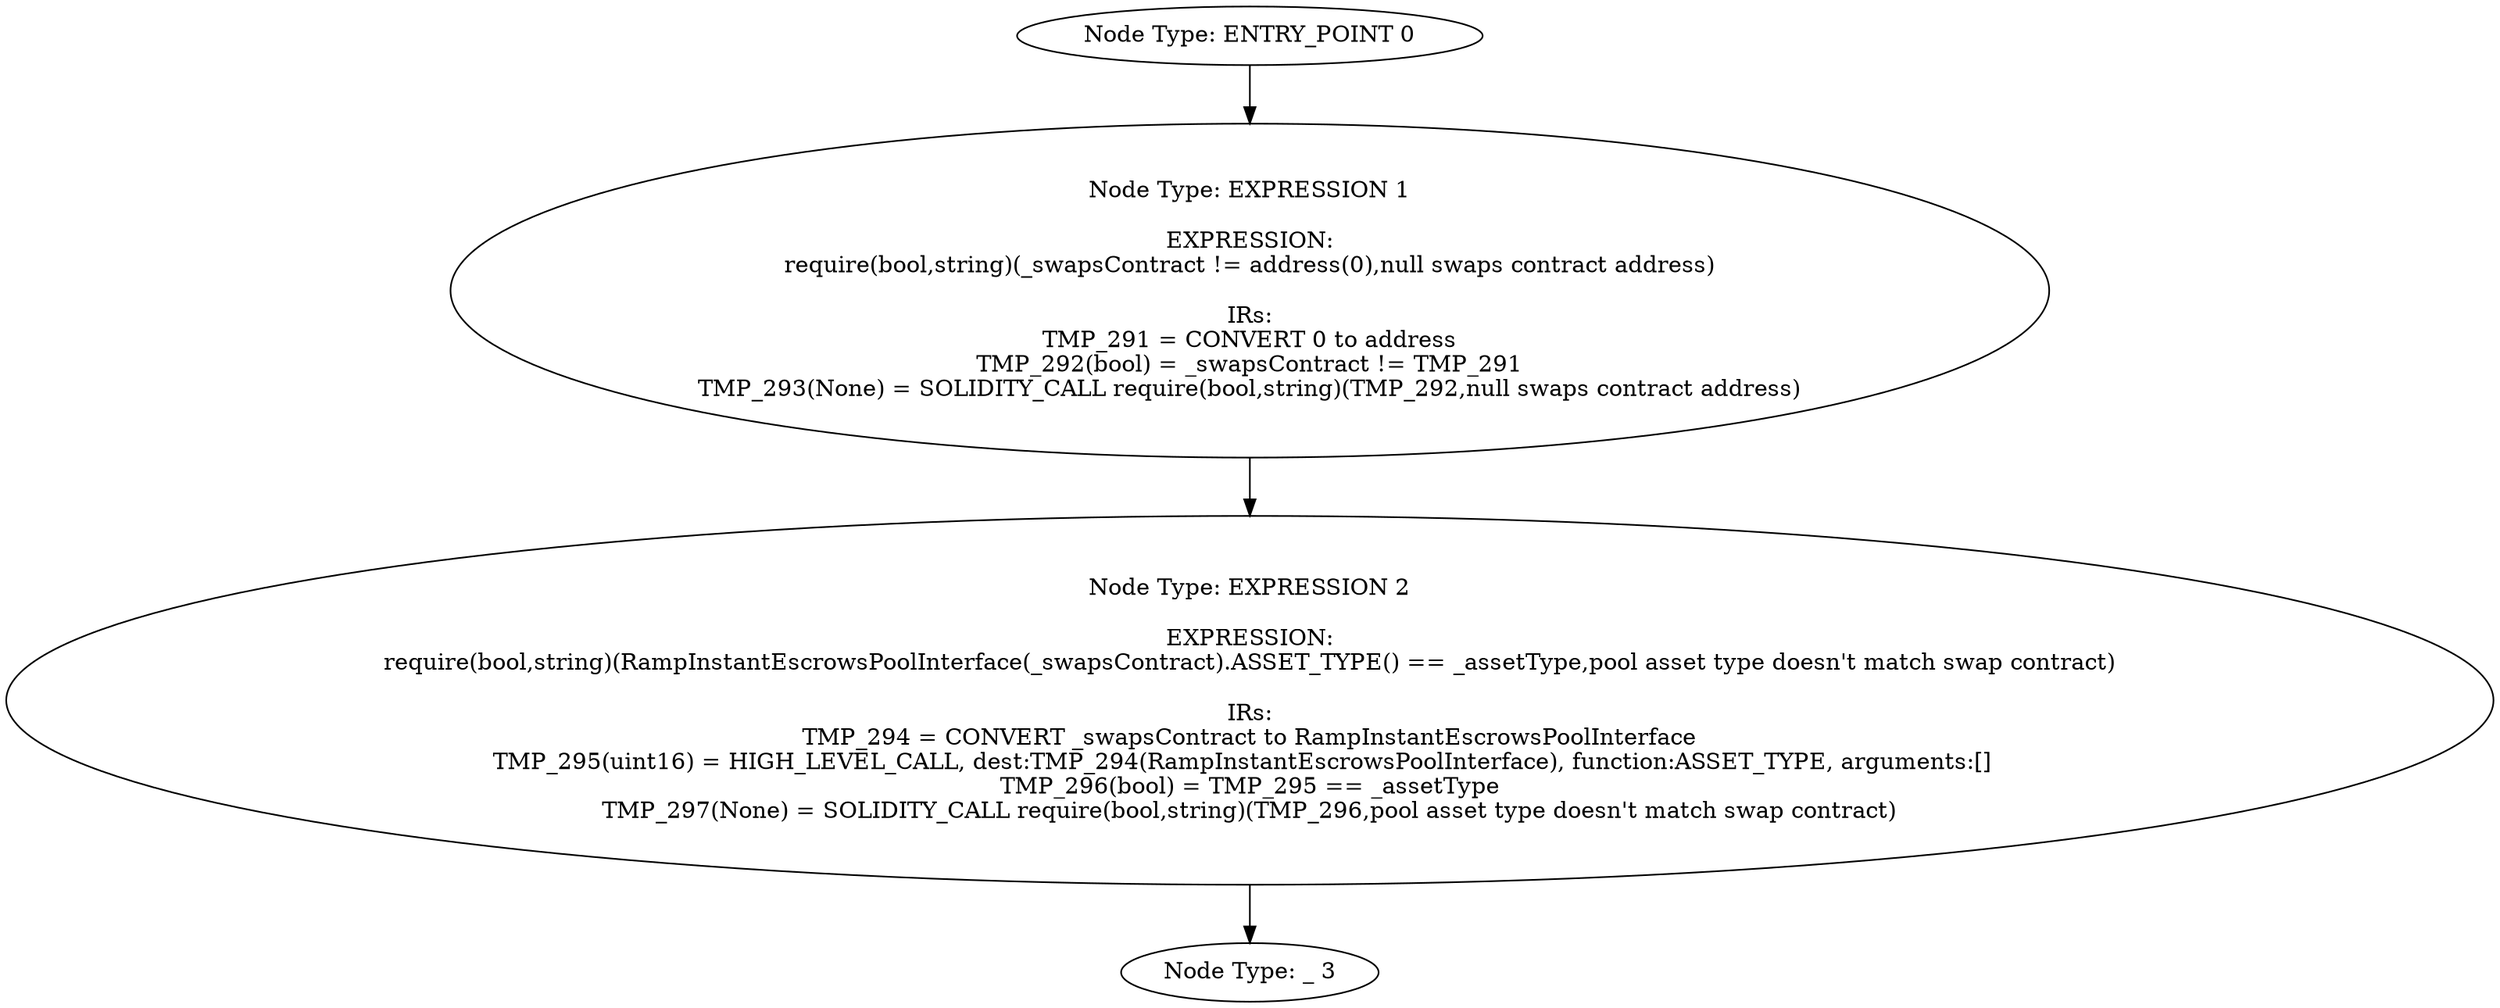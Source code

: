 digraph{
0[label="Node Type: ENTRY_POINT 0
"];
0->1;
1[label="Node Type: EXPRESSION 1

EXPRESSION:
require(bool,string)(_swapsContract != address(0),null swaps contract address)

IRs:
TMP_291 = CONVERT 0 to address
TMP_292(bool) = _swapsContract != TMP_291
TMP_293(None) = SOLIDITY_CALL require(bool,string)(TMP_292,null swaps contract address)"];
1->2;
2[label="Node Type: EXPRESSION 2

EXPRESSION:
require(bool,string)(RampInstantEscrowsPoolInterface(_swapsContract).ASSET_TYPE() == _assetType,pool asset type doesn't match swap contract)

IRs:
TMP_294 = CONVERT _swapsContract to RampInstantEscrowsPoolInterface
TMP_295(uint16) = HIGH_LEVEL_CALL, dest:TMP_294(RampInstantEscrowsPoolInterface), function:ASSET_TYPE, arguments:[]  
TMP_296(bool) = TMP_295 == _assetType
TMP_297(None) = SOLIDITY_CALL require(bool,string)(TMP_296,pool asset type doesn't match swap contract)"];
2->3;
3[label="Node Type: _ 3
"];
}
